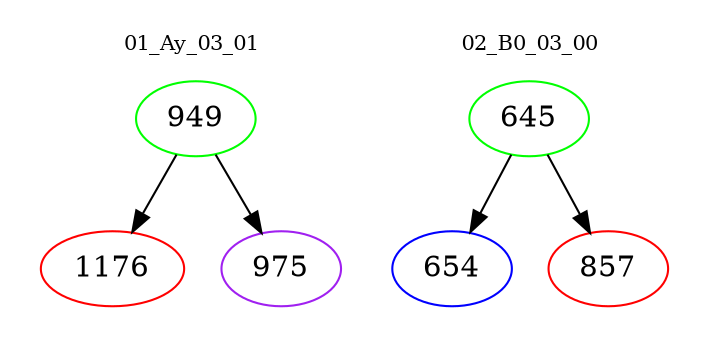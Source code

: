digraph{
subgraph cluster_0 {
color = white
label = "01_Ay_03_01";
fontsize=10;
T0_949 [label="949", color="green"]
T0_949 -> T0_1176 [color="black"]
T0_1176 [label="1176", color="red"]
T0_949 -> T0_975 [color="black"]
T0_975 [label="975", color="purple"]
}
subgraph cluster_1 {
color = white
label = "02_B0_03_00";
fontsize=10;
T1_645 [label="645", color="green"]
T1_645 -> T1_654 [color="black"]
T1_654 [label="654", color="blue"]
T1_645 -> T1_857 [color="black"]
T1_857 [label="857", color="red"]
}
}
